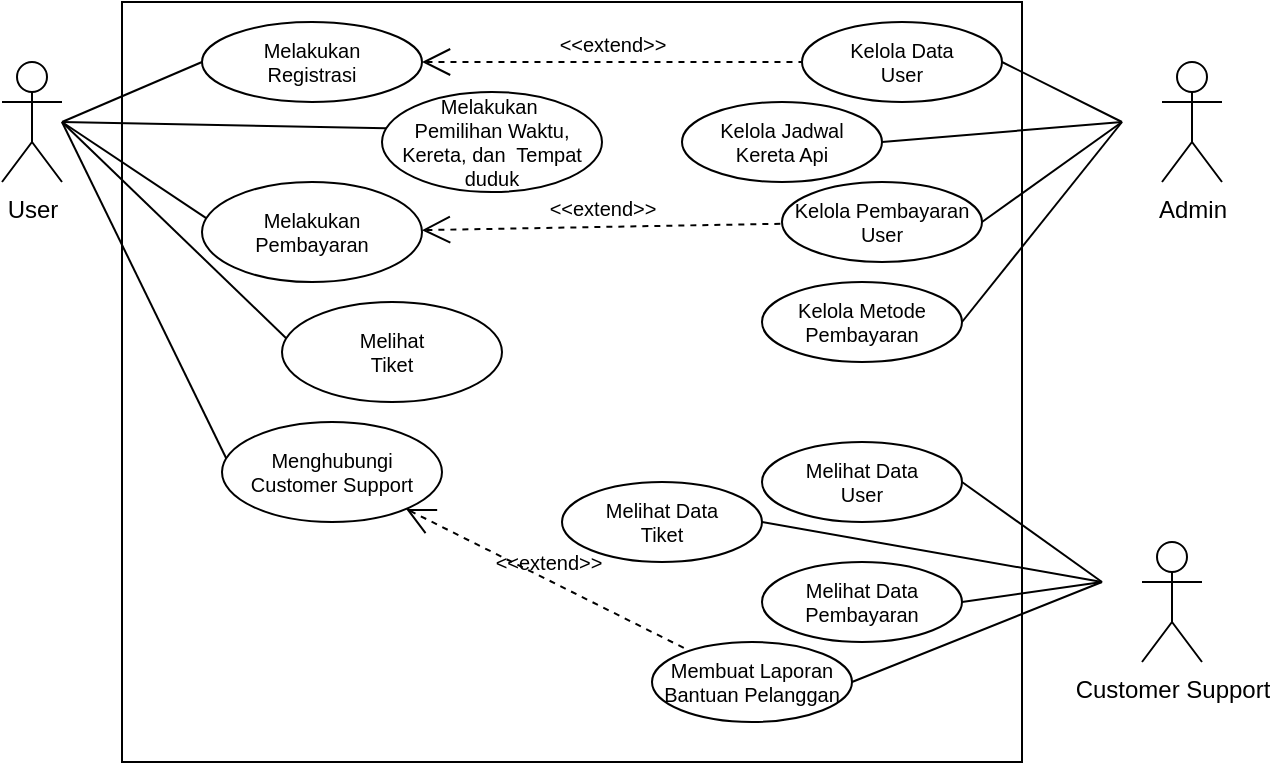<mxfile version="21.7.5" type="device">
  <diagram id="0dkuaYz5hIoRumWue4XQ" name="Use Case">
    <mxGraphModel dx="1182" dy="683" grid="0" gridSize="10" guides="1" tooltips="1" connect="1" arrows="1" fold="1" page="1" pageScale="1" pageWidth="850" pageHeight="1100" math="0" shadow="0">
      <root>
        <mxCell id="0" />
        <mxCell id="1" parent="0" />
        <mxCell id="cOUai1nqrWAT9LKNyIlI-1" value="User" style="shape=umlActor;verticalLabelPosition=bottom;verticalAlign=top;html=1;" parent="1" vertex="1">
          <mxGeometry x="100" y="70" width="30" height="60" as="geometry" />
        </mxCell>
        <mxCell id="cOUai1nqrWAT9LKNyIlI-5" value="" style="rounded=0;whiteSpace=wrap;html=1;" parent="1" vertex="1">
          <mxGeometry x="160" y="40" width="450" height="380" as="geometry" />
        </mxCell>
        <mxCell id="cOUai1nqrWAT9LKNyIlI-7" value="Melakukan&lt;br&gt;Registrasi" style="ellipse;whiteSpace=wrap;html=1;fontSize=10;" parent="1" vertex="1">
          <mxGeometry x="200" y="50" width="110" height="40" as="geometry" />
        </mxCell>
        <mxCell id="cOUai1nqrWAT9LKNyIlI-9" value="" style="edgeStyle=none;html=1;endArrow=none;verticalAlign=bottom;fontSize=10;entryX=0;entryY=0.5;entryDx=0;entryDy=0;" parent="1" target="cOUai1nqrWAT9LKNyIlI-7" edge="1">
          <mxGeometry width="160" relative="1" as="geometry">
            <mxPoint x="130" y="100" as="sourcePoint" />
            <mxPoint x="300" y="110" as="targetPoint" />
          </mxGeometry>
        </mxCell>
        <mxCell id="cOUai1nqrWAT9LKNyIlI-14" value="&lt;font style=&quot;font-size: 10px;&quot;&gt;Melakukan&amp;nbsp;&lt;br&gt;Pemilihan Waktu,&lt;br&gt;Kereta, dan&amp;nbsp; Tempat duduk&lt;/font&gt;" style="ellipse;whiteSpace=wrap;html=1;fontSize=10;" parent="1" vertex="1">
          <mxGeometry x="290" y="85" width="110" height="50" as="geometry" />
        </mxCell>
        <mxCell id="cOUai1nqrWAT9LKNyIlI-15" value="" style="edgeStyle=none;html=1;endArrow=none;verticalAlign=bottom;fontSize=10;entryX=0.019;entryY=0.362;entryDx=0;entryDy=0;entryPerimeter=0;" parent="1" target="cOUai1nqrWAT9LKNyIlI-14" edge="1">
          <mxGeometry width="160" relative="1" as="geometry">
            <mxPoint x="130" y="100" as="sourcePoint" />
            <mxPoint x="290" y="100" as="targetPoint" />
          </mxGeometry>
        </mxCell>
        <mxCell id="Zvv1Aw0VFS4tFmu2ENRy-1" value="Melakukan&lt;br&gt;Pembayaran" style="ellipse;whiteSpace=wrap;html=1;fontSize=10;" parent="1" vertex="1">
          <mxGeometry x="200" y="130" width="110" height="50" as="geometry" />
        </mxCell>
        <mxCell id="Zvv1Aw0VFS4tFmu2ENRy-2" value="" style="edgeStyle=none;html=1;endArrow=none;verticalAlign=bottom;fontSize=10;entryX=0.019;entryY=0.362;entryDx=0;entryDy=0;entryPerimeter=0;" parent="1" target="Zvv1Aw0VFS4tFmu2ENRy-1" edge="1">
          <mxGeometry width="160" relative="1" as="geometry">
            <mxPoint x="130" y="100" as="sourcePoint" />
            <mxPoint x="290" y="160" as="targetPoint" />
          </mxGeometry>
        </mxCell>
        <mxCell id="Zvv1Aw0VFS4tFmu2ENRy-3" value="Melihat&lt;br&gt;Tiket" style="ellipse;whiteSpace=wrap;html=1;fontSize=10;" parent="1" vertex="1">
          <mxGeometry x="240" y="190" width="110" height="50" as="geometry" />
        </mxCell>
        <mxCell id="Zvv1Aw0VFS4tFmu2ENRy-4" value="" style="edgeStyle=none;html=1;endArrow=none;verticalAlign=bottom;fontSize=10;entryX=0.019;entryY=0.362;entryDx=0;entryDy=0;entryPerimeter=0;" parent="1" target="Zvv1Aw0VFS4tFmu2ENRy-3" edge="1">
          <mxGeometry width="160" relative="1" as="geometry">
            <mxPoint x="130" y="100" as="sourcePoint" />
            <mxPoint x="320" y="220" as="targetPoint" />
          </mxGeometry>
        </mxCell>
        <mxCell id="Zvv1Aw0VFS4tFmu2ENRy-6" value="Admin" style="shape=umlActor;verticalLabelPosition=bottom;verticalAlign=top;html=1;" parent="1" vertex="1">
          <mxGeometry x="680" y="70" width="30" height="60" as="geometry" />
        </mxCell>
        <mxCell id="Zvv1Aw0VFS4tFmu2ENRy-9" value="Kelola Data&lt;br&gt;User" style="ellipse;whiteSpace=wrap;html=1;fontSize=10;" parent="1" vertex="1">
          <mxGeometry x="500" y="50" width="100" height="40" as="geometry" />
        </mxCell>
        <mxCell id="Zvv1Aw0VFS4tFmu2ENRy-10" value="" style="edgeStyle=none;html=1;endArrow=none;verticalAlign=bottom;fontSize=10;exitX=1;exitY=0.5;exitDx=0;exitDy=0;" parent="1" source="Zvv1Aw0VFS4tFmu2ENRy-9" edge="1">
          <mxGeometry width="160" relative="1" as="geometry">
            <mxPoint x="590" y="70" as="sourcePoint" />
            <mxPoint x="660" y="100" as="targetPoint" />
          </mxGeometry>
        </mxCell>
        <mxCell id="Zvv1Aw0VFS4tFmu2ENRy-11" value="Kelola Jadwal&lt;br&gt;Kereta Api" style="ellipse;whiteSpace=wrap;html=1;fontSize=10;" parent="1" vertex="1">
          <mxGeometry x="440" y="90" width="100" height="40" as="geometry" />
        </mxCell>
        <mxCell id="Zvv1Aw0VFS4tFmu2ENRy-12" value="" style="edgeStyle=none;html=1;endArrow=none;verticalAlign=bottom;fontSize=10;exitX=1;exitY=0.5;exitDx=0;exitDy=0;" parent="1" source="Zvv1Aw0VFS4tFmu2ENRy-11" edge="1">
          <mxGeometry width="160" relative="1" as="geometry">
            <mxPoint x="590" y="130" as="sourcePoint" />
            <mxPoint x="660" y="100" as="targetPoint" />
          </mxGeometry>
        </mxCell>
        <mxCell id="Zvv1Aw0VFS4tFmu2ENRy-13" value="Kelola Pembayaran&lt;br&gt;User" style="ellipse;whiteSpace=wrap;html=1;fontSize=10;" parent="1" vertex="1">
          <mxGeometry x="490" y="130" width="100" height="40" as="geometry" />
        </mxCell>
        <mxCell id="Zvv1Aw0VFS4tFmu2ENRy-14" value="" style="edgeStyle=none;html=1;endArrow=none;verticalAlign=bottom;fontSize=10;exitX=1;exitY=0.5;exitDx=0;exitDy=0;" parent="1" source="Zvv1Aw0VFS4tFmu2ENRy-13" edge="1">
          <mxGeometry width="160" relative="1" as="geometry">
            <mxPoint x="590" y="175" as="sourcePoint" />
            <mxPoint x="660" y="100" as="targetPoint" />
          </mxGeometry>
        </mxCell>
        <mxCell id="Zvv1Aw0VFS4tFmu2ENRy-15" value="Kelola Metode&lt;br&gt;Pembayaran" style="ellipse;whiteSpace=wrap;html=1;fontSize=10;" parent="1" vertex="1">
          <mxGeometry x="480" y="180" width="100" height="40" as="geometry" />
        </mxCell>
        <mxCell id="Zvv1Aw0VFS4tFmu2ENRy-16" value="" style="edgeStyle=none;html=1;endArrow=none;verticalAlign=bottom;fontSize=10;exitX=1;exitY=0.5;exitDx=0;exitDy=0;" parent="1" source="Zvv1Aw0VFS4tFmu2ENRy-15" edge="1">
          <mxGeometry width="160" relative="1" as="geometry">
            <mxPoint x="580" y="225" as="sourcePoint" />
            <mxPoint x="660" y="100" as="targetPoint" />
          </mxGeometry>
        </mxCell>
        <mxCell id="Q8EcaYiD4kr5qvAaW-lo-1" value="Customer Support" style="shape=umlActor;verticalLabelPosition=bottom;verticalAlign=top;html=1;" vertex="1" parent="1">
          <mxGeometry x="670" y="310" width="30" height="60" as="geometry" />
        </mxCell>
        <mxCell id="Q8EcaYiD4kr5qvAaW-lo-4" value="Melihat Data&lt;br&gt;User" style="ellipse;whiteSpace=wrap;html=1;fontSize=10;" vertex="1" parent="1">
          <mxGeometry x="480" y="260" width="100" height="40" as="geometry" />
        </mxCell>
        <mxCell id="Q8EcaYiD4kr5qvAaW-lo-5" value="" style="edgeStyle=none;html=1;endArrow=none;verticalAlign=bottom;fontSize=10;exitX=1;exitY=0.5;exitDx=0;exitDy=0;" edge="1" parent="1" source="Q8EcaYiD4kr5qvAaW-lo-4">
          <mxGeometry width="160" relative="1" as="geometry">
            <mxPoint x="580" y="300" as="sourcePoint" />
            <mxPoint x="650" y="330" as="targetPoint" />
          </mxGeometry>
        </mxCell>
        <mxCell id="Q8EcaYiD4kr5qvAaW-lo-6" value="&amp;lt;&amp;lt;extend&amp;gt;&amp;gt;" style="edgeStyle=none;html=1;startArrow=open;endArrow=none;startSize=12;verticalAlign=bottom;dashed=1;labelBackgroundColor=none;fontSize=10;" edge="1" parent="1" source="Zvv1Aw0VFS4tFmu2ENRy-1" target="Zvv1Aw0VFS4tFmu2ENRy-13">
          <mxGeometry width="160" relative="1" as="geometry">
            <mxPoint x="320" y="160" as="sourcePoint" />
            <mxPoint x="490" y="151" as="targetPoint" />
          </mxGeometry>
        </mxCell>
        <mxCell id="Q8EcaYiD4kr5qvAaW-lo-7" value="&amp;lt;&amp;lt;extend&amp;gt;&amp;gt;" style="edgeStyle=none;html=1;startArrow=open;endArrow=none;startSize=12;verticalAlign=bottom;dashed=1;labelBackgroundColor=none;fontSize=10;" edge="1" parent="1" source="cOUai1nqrWAT9LKNyIlI-7" target="Zvv1Aw0VFS4tFmu2ENRy-9">
          <mxGeometry width="160" relative="1" as="geometry">
            <mxPoint x="321" y="70" as="sourcePoint" />
            <mxPoint x="500" y="65" as="targetPoint" />
          </mxGeometry>
        </mxCell>
        <mxCell id="Q8EcaYiD4kr5qvAaW-lo-8" value="Melihat Data&lt;br&gt;Tiket" style="ellipse;whiteSpace=wrap;html=1;fontSize=10;" vertex="1" parent="1">
          <mxGeometry x="380" y="280" width="100" height="40" as="geometry" />
        </mxCell>
        <mxCell id="Q8EcaYiD4kr5qvAaW-lo-9" value="" style="edgeStyle=none;html=1;endArrow=none;verticalAlign=bottom;fontSize=10;exitX=1;exitY=0.5;exitDx=0;exitDy=0;" edge="1" parent="1" source="Q8EcaYiD4kr5qvAaW-lo-8">
          <mxGeometry width="160" relative="1" as="geometry">
            <mxPoint x="580" y="350" as="sourcePoint" />
            <mxPoint x="650" y="330" as="targetPoint" />
          </mxGeometry>
        </mxCell>
        <mxCell id="Q8EcaYiD4kr5qvAaW-lo-10" value="Melihat Data&lt;br&gt;Pembayaran" style="ellipse;whiteSpace=wrap;html=1;fontSize=10;" vertex="1" parent="1">
          <mxGeometry x="480" y="320" width="100" height="40" as="geometry" />
        </mxCell>
        <mxCell id="Q8EcaYiD4kr5qvAaW-lo-11" value="" style="edgeStyle=none;html=1;endArrow=none;verticalAlign=bottom;fontSize=10;exitX=1;exitY=0.5;exitDx=0;exitDy=0;" edge="1" parent="1" source="Q8EcaYiD4kr5qvAaW-lo-10">
          <mxGeometry width="160" relative="1" as="geometry">
            <mxPoint x="570" y="380" as="sourcePoint" />
            <mxPoint x="650" y="330" as="targetPoint" />
          </mxGeometry>
        </mxCell>
        <mxCell id="Q8EcaYiD4kr5qvAaW-lo-12" value="Membuat Laporan&lt;br&gt;Bantuan Pelanggan" style="ellipse;whiteSpace=wrap;html=1;fontSize=10;" vertex="1" parent="1">
          <mxGeometry x="425" y="360" width="100" height="40" as="geometry" />
        </mxCell>
        <mxCell id="Q8EcaYiD4kr5qvAaW-lo-13" value="" style="edgeStyle=none;html=1;endArrow=none;verticalAlign=bottom;fontSize=10;exitX=1;exitY=0.5;exitDx=0;exitDy=0;" edge="1" parent="1" source="Q8EcaYiD4kr5qvAaW-lo-12">
          <mxGeometry width="160" relative="1" as="geometry">
            <mxPoint x="520" y="400" as="sourcePoint" />
            <mxPoint x="650" y="330" as="targetPoint" />
          </mxGeometry>
        </mxCell>
        <mxCell id="Q8EcaYiD4kr5qvAaW-lo-14" value="Menghubungi&lt;br&gt;Customer Support" style="ellipse;whiteSpace=wrap;html=1;fontSize=10;" vertex="1" parent="1">
          <mxGeometry x="210" y="250" width="110" height="50" as="geometry" />
        </mxCell>
        <mxCell id="Q8EcaYiD4kr5qvAaW-lo-15" value="" style="edgeStyle=none;html=1;endArrow=none;verticalAlign=bottom;fontSize=10;entryX=0.019;entryY=0.362;entryDx=0;entryDy=0;entryPerimeter=0;" edge="1" parent="1" target="Q8EcaYiD4kr5qvAaW-lo-14">
          <mxGeometry width="160" relative="1" as="geometry">
            <mxPoint x="130" y="100" as="sourcePoint" />
            <mxPoint x="290" y="280" as="targetPoint" />
          </mxGeometry>
        </mxCell>
        <mxCell id="Q8EcaYiD4kr5qvAaW-lo-16" value="&amp;lt;&amp;lt;extend&amp;gt;&amp;gt;" style="edgeStyle=none;html=1;startArrow=open;endArrow=none;startSize=12;verticalAlign=bottom;dashed=1;labelBackgroundColor=none;fontSize=10;" edge="1" parent="1" source="Q8EcaYiD4kr5qvAaW-lo-14" target="Q8EcaYiD4kr5qvAaW-lo-12">
          <mxGeometry width="160" relative="1" as="geometry">
            <mxPoint x="240" y="373" as="sourcePoint" />
            <mxPoint x="420" y="370" as="targetPoint" />
          </mxGeometry>
        </mxCell>
      </root>
    </mxGraphModel>
  </diagram>
</mxfile>
